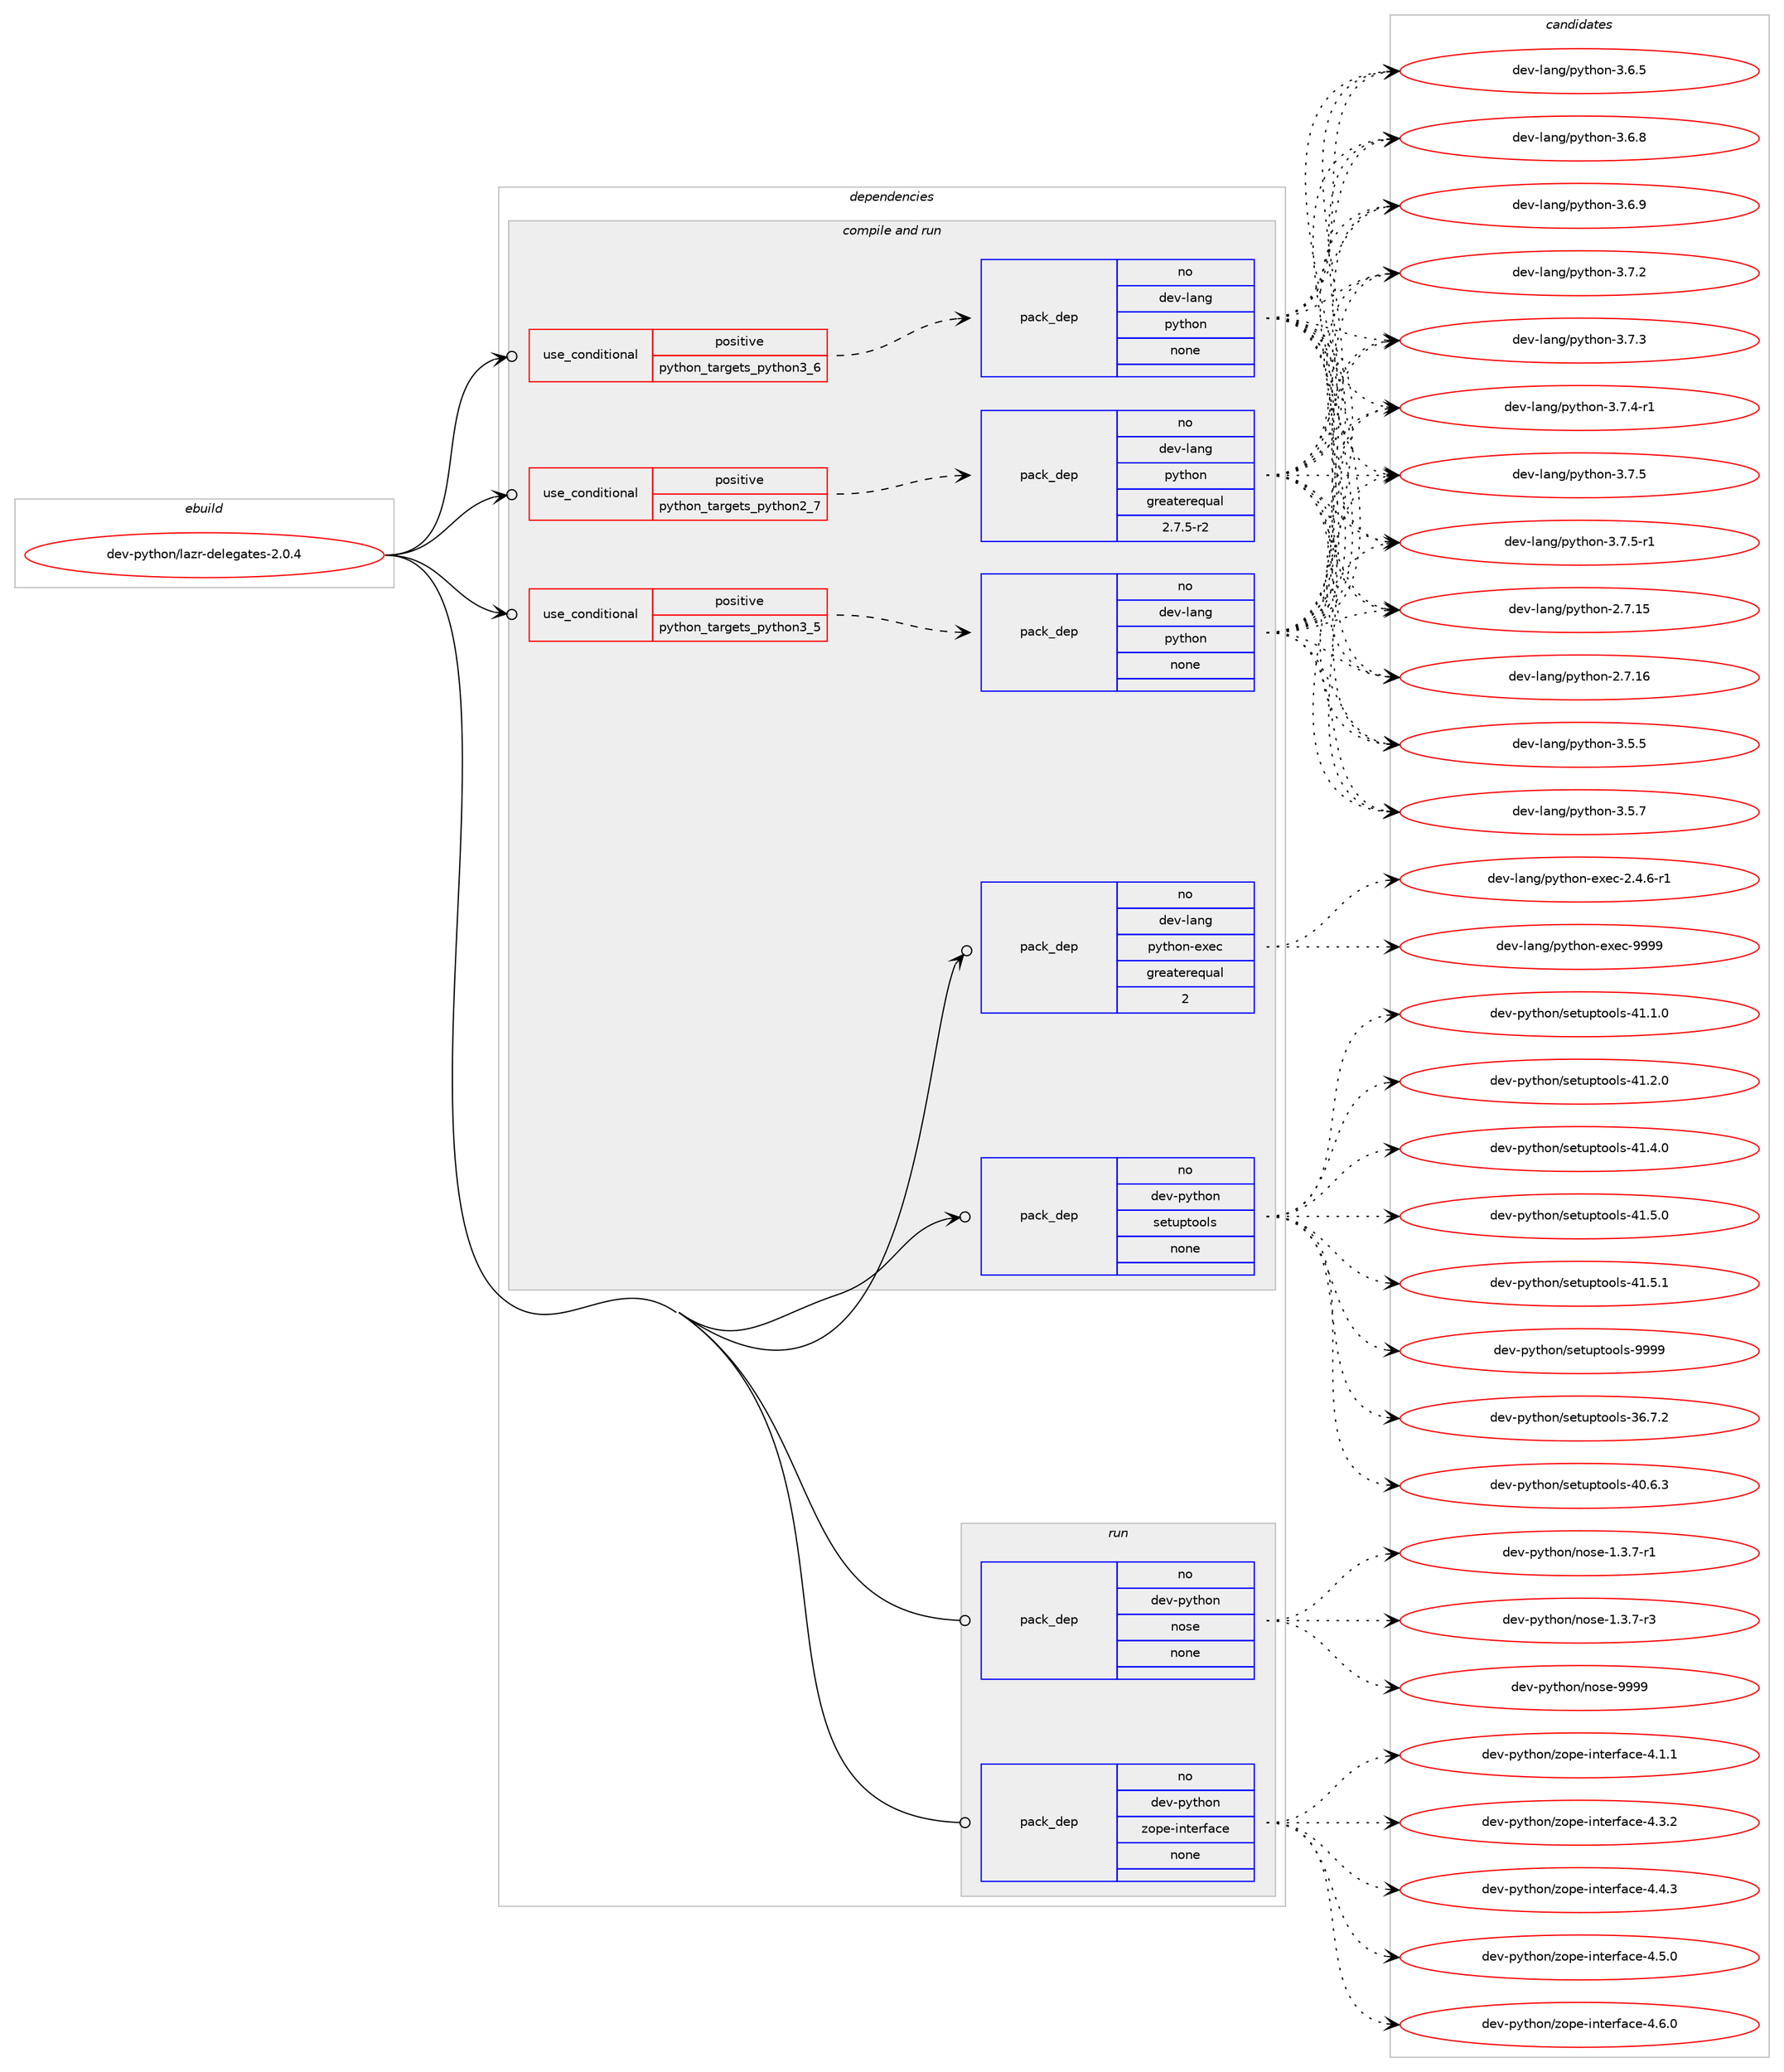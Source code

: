 digraph prolog {

# *************
# Graph options
# *************

newrank=true;
concentrate=true;
compound=true;
graph [rankdir=LR,fontname=Helvetica,fontsize=10,ranksep=1.5];#, ranksep=2.5, nodesep=0.2];
edge  [arrowhead=vee];
node  [fontname=Helvetica,fontsize=10];

# **********
# The ebuild
# **********

subgraph cluster_leftcol {
color=gray;
rank=same;
label=<<i>ebuild</i>>;
id [label="dev-python/lazr-delegates-2.0.4", color=red, width=4, href="../dev-python/lazr-delegates-2.0.4.svg"];
}

# ****************
# The dependencies
# ****************

subgraph cluster_midcol {
color=gray;
label=<<i>dependencies</i>>;
subgraph cluster_compile {
fillcolor="#eeeeee";
style=filled;
label=<<i>compile</i>>;
}
subgraph cluster_compileandrun {
fillcolor="#eeeeee";
style=filled;
label=<<i>compile and run</i>>;
subgraph cond141855 {
dependency612610 [label=<<TABLE BORDER="0" CELLBORDER="1" CELLSPACING="0" CELLPADDING="4"><TR><TD ROWSPAN="3" CELLPADDING="10">use_conditional</TD></TR><TR><TD>positive</TD></TR><TR><TD>python_targets_python2_7</TD></TR></TABLE>>, shape=none, color=red];
subgraph pack458951 {
dependency612611 [label=<<TABLE BORDER="0" CELLBORDER="1" CELLSPACING="0" CELLPADDING="4" WIDTH="220"><TR><TD ROWSPAN="6" CELLPADDING="30">pack_dep</TD></TR><TR><TD WIDTH="110">no</TD></TR><TR><TD>dev-lang</TD></TR><TR><TD>python</TD></TR><TR><TD>greaterequal</TD></TR><TR><TD>2.7.5-r2</TD></TR></TABLE>>, shape=none, color=blue];
}
dependency612610:e -> dependency612611:w [weight=20,style="dashed",arrowhead="vee"];
}
id:e -> dependency612610:w [weight=20,style="solid",arrowhead="odotvee"];
subgraph cond141856 {
dependency612612 [label=<<TABLE BORDER="0" CELLBORDER="1" CELLSPACING="0" CELLPADDING="4"><TR><TD ROWSPAN="3" CELLPADDING="10">use_conditional</TD></TR><TR><TD>positive</TD></TR><TR><TD>python_targets_python3_5</TD></TR></TABLE>>, shape=none, color=red];
subgraph pack458952 {
dependency612613 [label=<<TABLE BORDER="0" CELLBORDER="1" CELLSPACING="0" CELLPADDING="4" WIDTH="220"><TR><TD ROWSPAN="6" CELLPADDING="30">pack_dep</TD></TR><TR><TD WIDTH="110">no</TD></TR><TR><TD>dev-lang</TD></TR><TR><TD>python</TD></TR><TR><TD>none</TD></TR><TR><TD></TD></TR></TABLE>>, shape=none, color=blue];
}
dependency612612:e -> dependency612613:w [weight=20,style="dashed",arrowhead="vee"];
}
id:e -> dependency612612:w [weight=20,style="solid",arrowhead="odotvee"];
subgraph cond141857 {
dependency612614 [label=<<TABLE BORDER="0" CELLBORDER="1" CELLSPACING="0" CELLPADDING="4"><TR><TD ROWSPAN="3" CELLPADDING="10">use_conditional</TD></TR><TR><TD>positive</TD></TR><TR><TD>python_targets_python3_6</TD></TR></TABLE>>, shape=none, color=red];
subgraph pack458953 {
dependency612615 [label=<<TABLE BORDER="0" CELLBORDER="1" CELLSPACING="0" CELLPADDING="4" WIDTH="220"><TR><TD ROWSPAN="6" CELLPADDING="30">pack_dep</TD></TR><TR><TD WIDTH="110">no</TD></TR><TR><TD>dev-lang</TD></TR><TR><TD>python</TD></TR><TR><TD>none</TD></TR><TR><TD></TD></TR></TABLE>>, shape=none, color=blue];
}
dependency612614:e -> dependency612615:w [weight=20,style="dashed",arrowhead="vee"];
}
id:e -> dependency612614:w [weight=20,style="solid",arrowhead="odotvee"];
subgraph pack458954 {
dependency612616 [label=<<TABLE BORDER="0" CELLBORDER="1" CELLSPACING="0" CELLPADDING="4" WIDTH="220"><TR><TD ROWSPAN="6" CELLPADDING="30">pack_dep</TD></TR><TR><TD WIDTH="110">no</TD></TR><TR><TD>dev-lang</TD></TR><TR><TD>python-exec</TD></TR><TR><TD>greaterequal</TD></TR><TR><TD>2</TD></TR></TABLE>>, shape=none, color=blue];
}
id:e -> dependency612616:w [weight=20,style="solid",arrowhead="odotvee"];
subgraph pack458955 {
dependency612617 [label=<<TABLE BORDER="0" CELLBORDER="1" CELLSPACING="0" CELLPADDING="4" WIDTH="220"><TR><TD ROWSPAN="6" CELLPADDING="30">pack_dep</TD></TR><TR><TD WIDTH="110">no</TD></TR><TR><TD>dev-python</TD></TR><TR><TD>setuptools</TD></TR><TR><TD>none</TD></TR><TR><TD></TD></TR></TABLE>>, shape=none, color=blue];
}
id:e -> dependency612617:w [weight=20,style="solid",arrowhead="odotvee"];
}
subgraph cluster_run {
fillcolor="#eeeeee";
style=filled;
label=<<i>run</i>>;
subgraph pack458956 {
dependency612618 [label=<<TABLE BORDER="0" CELLBORDER="1" CELLSPACING="0" CELLPADDING="4" WIDTH="220"><TR><TD ROWSPAN="6" CELLPADDING="30">pack_dep</TD></TR><TR><TD WIDTH="110">no</TD></TR><TR><TD>dev-python</TD></TR><TR><TD>nose</TD></TR><TR><TD>none</TD></TR><TR><TD></TD></TR></TABLE>>, shape=none, color=blue];
}
id:e -> dependency612618:w [weight=20,style="solid",arrowhead="odot"];
subgraph pack458957 {
dependency612619 [label=<<TABLE BORDER="0" CELLBORDER="1" CELLSPACING="0" CELLPADDING="4" WIDTH="220"><TR><TD ROWSPAN="6" CELLPADDING="30">pack_dep</TD></TR><TR><TD WIDTH="110">no</TD></TR><TR><TD>dev-python</TD></TR><TR><TD>zope-interface</TD></TR><TR><TD>none</TD></TR><TR><TD></TD></TR></TABLE>>, shape=none, color=blue];
}
id:e -> dependency612619:w [weight=20,style="solid",arrowhead="odot"];
}
}

# **************
# The candidates
# **************

subgraph cluster_choices {
rank=same;
color=gray;
label=<<i>candidates</i>>;

subgraph choice458951 {
color=black;
nodesep=1;
choice10010111845108971101034711212111610411111045504655464953 [label="dev-lang/python-2.7.15", color=red, width=4,href="../dev-lang/python-2.7.15.svg"];
choice10010111845108971101034711212111610411111045504655464954 [label="dev-lang/python-2.7.16", color=red, width=4,href="../dev-lang/python-2.7.16.svg"];
choice100101118451089711010347112121116104111110455146534653 [label="dev-lang/python-3.5.5", color=red, width=4,href="../dev-lang/python-3.5.5.svg"];
choice100101118451089711010347112121116104111110455146534655 [label="dev-lang/python-3.5.7", color=red, width=4,href="../dev-lang/python-3.5.7.svg"];
choice100101118451089711010347112121116104111110455146544653 [label="dev-lang/python-3.6.5", color=red, width=4,href="../dev-lang/python-3.6.5.svg"];
choice100101118451089711010347112121116104111110455146544656 [label="dev-lang/python-3.6.8", color=red, width=4,href="../dev-lang/python-3.6.8.svg"];
choice100101118451089711010347112121116104111110455146544657 [label="dev-lang/python-3.6.9", color=red, width=4,href="../dev-lang/python-3.6.9.svg"];
choice100101118451089711010347112121116104111110455146554650 [label="dev-lang/python-3.7.2", color=red, width=4,href="../dev-lang/python-3.7.2.svg"];
choice100101118451089711010347112121116104111110455146554651 [label="dev-lang/python-3.7.3", color=red, width=4,href="../dev-lang/python-3.7.3.svg"];
choice1001011184510897110103471121211161041111104551465546524511449 [label="dev-lang/python-3.7.4-r1", color=red, width=4,href="../dev-lang/python-3.7.4-r1.svg"];
choice100101118451089711010347112121116104111110455146554653 [label="dev-lang/python-3.7.5", color=red, width=4,href="../dev-lang/python-3.7.5.svg"];
choice1001011184510897110103471121211161041111104551465546534511449 [label="dev-lang/python-3.7.5-r1", color=red, width=4,href="../dev-lang/python-3.7.5-r1.svg"];
dependency612611:e -> choice10010111845108971101034711212111610411111045504655464953:w [style=dotted,weight="100"];
dependency612611:e -> choice10010111845108971101034711212111610411111045504655464954:w [style=dotted,weight="100"];
dependency612611:e -> choice100101118451089711010347112121116104111110455146534653:w [style=dotted,weight="100"];
dependency612611:e -> choice100101118451089711010347112121116104111110455146534655:w [style=dotted,weight="100"];
dependency612611:e -> choice100101118451089711010347112121116104111110455146544653:w [style=dotted,weight="100"];
dependency612611:e -> choice100101118451089711010347112121116104111110455146544656:w [style=dotted,weight="100"];
dependency612611:e -> choice100101118451089711010347112121116104111110455146544657:w [style=dotted,weight="100"];
dependency612611:e -> choice100101118451089711010347112121116104111110455146554650:w [style=dotted,weight="100"];
dependency612611:e -> choice100101118451089711010347112121116104111110455146554651:w [style=dotted,weight="100"];
dependency612611:e -> choice1001011184510897110103471121211161041111104551465546524511449:w [style=dotted,weight="100"];
dependency612611:e -> choice100101118451089711010347112121116104111110455146554653:w [style=dotted,weight="100"];
dependency612611:e -> choice1001011184510897110103471121211161041111104551465546534511449:w [style=dotted,weight="100"];
}
subgraph choice458952 {
color=black;
nodesep=1;
choice10010111845108971101034711212111610411111045504655464953 [label="dev-lang/python-2.7.15", color=red, width=4,href="../dev-lang/python-2.7.15.svg"];
choice10010111845108971101034711212111610411111045504655464954 [label="dev-lang/python-2.7.16", color=red, width=4,href="../dev-lang/python-2.7.16.svg"];
choice100101118451089711010347112121116104111110455146534653 [label="dev-lang/python-3.5.5", color=red, width=4,href="../dev-lang/python-3.5.5.svg"];
choice100101118451089711010347112121116104111110455146534655 [label="dev-lang/python-3.5.7", color=red, width=4,href="../dev-lang/python-3.5.7.svg"];
choice100101118451089711010347112121116104111110455146544653 [label="dev-lang/python-3.6.5", color=red, width=4,href="../dev-lang/python-3.6.5.svg"];
choice100101118451089711010347112121116104111110455146544656 [label="dev-lang/python-3.6.8", color=red, width=4,href="../dev-lang/python-3.6.8.svg"];
choice100101118451089711010347112121116104111110455146544657 [label="dev-lang/python-3.6.9", color=red, width=4,href="../dev-lang/python-3.6.9.svg"];
choice100101118451089711010347112121116104111110455146554650 [label="dev-lang/python-3.7.2", color=red, width=4,href="../dev-lang/python-3.7.2.svg"];
choice100101118451089711010347112121116104111110455146554651 [label="dev-lang/python-3.7.3", color=red, width=4,href="../dev-lang/python-3.7.3.svg"];
choice1001011184510897110103471121211161041111104551465546524511449 [label="dev-lang/python-3.7.4-r1", color=red, width=4,href="../dev-lang/python-3.7.4-r1.svg"];
choice100101118451089711010347112121116104111110455146554653 [label="dev-lang/python-3.7.5", color=red, width=4,href="../dev-lang/python-3.7.5.svg"];
choice1001011184510897110103471121211161041111104551465546534511449 [label="dev-lang/python-3.7.5-r1", color=red, width=4,href="../dev-lang/python-3.7.5-r1.svg"];
dependency612613:e -> choice10010111845108971101034711212111610411111045504655464953:w [style=dotted,weight="100"];
dependency612613:e -> choice10010111845108971101034711212111610411111045504655464954:w [style=dotted,weight="100"];
dependency612613:e -> choice100101118451089711010347112121116104111110455146534653:w [style=dotted,weight="100"];
dependency612613:e -> choice100101118451089711010347112121116104111110455146534655:w [style=dotted,weight="100"];
dependency612613:e -> choice100101118451089711010347112121116104111110455146544653:w [style=dotted,weight="100"];
dependency612613:e -> choice100101118451089711010347112121116104111110455146544656:w [style=dotted,weight="100"];
dependency612613:e -> choice100101118451089711010347112121116104111110455146544657:w [style=dotted,weight="100"];
dependency612613:e -> choice100101118451089711010347112121116104111110455146554650:w [style=dotted,weight="100"];
dependency612613:e -> choice100101118451089711010347112121116104111110455146554651:w [style=dotted,weight="100"];
dependency612613:e -> choice1001011184510897110103471121211161041111104551465546524511449:w [style=dotted,weight="100"];
dependency612613:e -> choice100101118451089711010347112121116104111110455146554653:w [style=dotted,weight="100"];
dependency612613:e -> choice1001011184510897110103471121211161041111104551465546534511449:w [style=dotted,weight="100"];
}
subgraph choice458953 {
color=black;
nodesep=1;
choice10010111845108971101034711212111610411111045504655464953 [label="dev-lang/python-2.7.15", color=red, width=4,href="../dev-lang/python-2.7.15.svg"];
choice10010111845108971101034711212111610411111045504655464954 [label="dev-lang/python-2.7.16", color=red, width=4,href="../dev-lang/python-2.7.16.svg"];
choice100101118451089711010347112121116104111110455146534653 [label="dev-lang/python-3.5.5", color=red, width=4,href="../dev-lang/python-3.5.5.svg"];
choice100101118451089711010347112121116104111110455146534655 [label="dev-lang/python-3.5.7", color=red, width=4,href="../dev-lang/python-3.5.7.svg"];
choice100101118451089711010347112121116104111110455146544653 [label="dev-lang/python-3.6.5", color=red, width=4,href="../dev-lang/python-3.6.5.svg"];
choice100101118451089711010347112121116104111110455146544656 [label="dev-lang/python-3.6.8", color=red, width=4,href="../dev-lang/python-3.6.8.svg"];
choice100101118451089711010347112121116104111110455146544657 [label="dev-lang/python-3.6.9", color=red, width=4,href="../dev-lang/python-3.6.9.svg"];
choice100101118451089711010347112121116104111110455146554650 [label="dev-lang/python-3.7.2", color=red, width=4,href="../dev-lang/python-3.7.2.svg"];
choice100101118451089711010347112121116104111110455146554651 [label="dev-lang/python-3.7.3", color=red, width=4,href="../dev-lang/python-3.7.3.svg"];
choice1001011184510897110103471121211161041111104551465546524511449 [label="dev-lang/python-3.7.4-r1", color=red, width=4,href="../dev-lang/python-3.7.4-r1.svg"];
choice100101118451089711010347112121116104111110455146554653 [label="dev-lang/python-3.7.5", color=red, width=4,href="../dev-lang/python-3.7.5.svg"];
choice1001011184510897110103471121211161041111104551465546534511449 [label="dev-lang/python-3.7.5-r1", color=red, width=4,href="../dev-lang/python-3.7.5-r1.svg"];
dependency612615:e -> choice10010111845108971101034711212111610411111045504655464953:w [style=dotted,weight="100"];
dependency612615:e -> choice10010111845108971101034711212111610411111045504655464954:w [style=dotted,weight="100"];
dependency612615:e -> choice100101118451089711010347112121116104111110455146534653:w [style=dotted,weight="100"];
dependency612615:e -> choice100101118451089711010347112121116104111110455146534655:w [style=dotted,weight="100"];
dependency612615:e -> choice100101118451089711010347112121116104111110455146544653:w [style=dotted,weight="100"];
dependency612615:e -> choice100101118451089711010347112121116104111110455146544656:w [style=dotted,weight="100"];
dependency612615:e -> choice100101118451089711010347112121116104111110455146544657:w [style=dotted,weight="100"];
dependency612615:e -> choice100101118451089711010347112121116104111110455146554650:w [style=dotted,weight="100"];
dependency612615:e -> choice100101118451089711010347112121116104111110455146554651:w [style=dotted,weight="100"];
dependency612615:e -> choice1001011184510897110103471121211161041111104551465546524511449:w [style=dotted,weight="100"];
dependency612615:e -> choice100101118451089711010347112121116104111110455146554653:w [style=dotted,weight="100"];
dependency612615:e -> choice1001011184510897110103471121211161041111104551465546534511449:w [style=dotted,weight="100"];
}
subgraph choice458954 {
color=black;
nodesep=1;
choice10010111845108971101034711212111610411111045101120101994550465246544511449 [label="dev-lang/python-exec-2.4.6-r1", color=red, width=4,href="../dev-lang/python-exec-2.4.6-r1.svg"];
choice10010111845108971101034711212111610411111045101120101994557575757 [label="dev-lang/python-exec-9999", color=red, width=4,href="../dev-lang/python-exec-9999.svg"];
dependency612616:e -> choice10010111845108971101034711212111610411111045101120101994550465246544511449:w [style=dotted,weight="100"];
dependency612616:e -> choice10010111845108971101034711212111610411111045101120101994557575757:w [style=dotted,weight="100"];
}
subgraph choice458955 {
color=black;
nodesep=1;
choice100101118451121211161041111104711510111611711211611111110811545515446554650 [label="dev-python/setuptools-36.7.2", color=red, width=4,href="../dev-python/setuptools-36.7.2.svg"];
choice100101118451121211161041111104711510111611711211611111110811545524846544651 [label="dev-python/setuptools-40.6.3", color=red, width=4,href="../dev-python/setuptools-40.6.3.svg"];
choice100101118451121211161041111104711510111611711211611111110811545524946494648 [label="dev-python/setuptools-41.1.0", color=red, width=4,href="../dev-python/setuptools-41.1.0.svg"];
choice100101118451121211161041111104711510111611711211611111110811545524946504648 [label="dev-python/setuptools-41.2.0", color=red, width=4,href="../dev-python/setuptools-41.2.0.svg"];
choice100101118451121211161041111104711510111611711211611111110811545524946524648 [label="dev-python/setuptools-41.4.0", color=red, width=4,href="../dev-python/setuptools-41.4.0.svg"];
choice100101118451121211161041111104711510111611711211611111110811545524946534648 [label="dev-python/setuptools-41.5.0", color=red, width=4,href="../dev-python/setuptools-41.5.0.svg"];
choice100101118451121211161041111104711510111611711211611111110811545524946534649 [label="dev-python/setuptools-41.5.1", color=red, width=4,href="../dev-python/setuptools-41.5.1.svg"];
choice10010111845112121116104111110471151011161171121161111111081154557575757 [label="dev-python/setuptools-9999", color=red, width=4,href="../dev-python/setuptools-9999.svg"];
dependency612617:e -> choice100101118451121211161041111104711510111611711211611111110811545515446554650:w [style=dotted,weight="100"];
dependency612617:e -> choice100101118451121211161041111104711510111611711211611111110811545524846544651:w [style=dotted,weight="100"];
dependency612617:e -> choice100101118451121211161041111104711510111611711211611111110811545524946494648:w [style=dotted,weight="100"];
dependency612617:e -> choice100101118451121211161041111104711510111611711211611111110811545524946504648:w [style=dotted,weight="100"];
dependency612617:e -> choice100101118451121211161041111104711510111611711211611111110811545524946524648:w [style=dotted,weight="100"];
dependency612617:e -> choice100101118451121211161041111104711510111611711211611111110811545524946534648:w [style=dotted,weight="100"];
dependency612617:e -> choice100101118451121211161041111104711510111611711211611111110811545524946534649:w [style=dotted,weight="100"];
dependency612617:e -> choice10010111845112121116104111110471151011161171121161111111081154557575757:w [style=dotted,weight="100"];
}
subgraph choice458956 {
color=black;
nodesep=1;
choice10010111845112121116104111110471101111151014549465146554511449 [label="dev-python/nose-1.3.7-r1", color=red, width=4,href="../dev-python/nose-1.3.7-r1.svg"];
choice10010111845112121116104111110471101111151014549465146554511451 [label="dev-python/nose-1.3.7-r3", color=red, width=4,href="../dev-python/nose-1.3.7-r3.svg"];
choice10010111845112121116104111110471101111151014557575757 [label="dev-python/nose-9999", color=red, width=4,href="../dev-python/nose-9999.svg"];
dependency612618:e -> choice10010111845112121116104111110471101111151014549465146554511449:w [style=dotted,weight="100"];
dependency612618:e -> choice10010111845112121116104111110471101111151014549465146554511451:w [style=dotted,weight="100"];
dependency612618:e -> choice10010111845112121116104111110471101111151014557575757:w [style=dotted,weight="100"];
}
subgraph choice458957 {
color=black;
nodesep=1;
choice1001011184511212111610411111047122111112101451051101161011141029799101455246494649 [label="dev-python/zope-interface-4.1.1", color=red, width=4,href="../dev-python/zope-interface-4.1.1.svg"];
choice1001011184511212111610411111047122111112101451051101161011141029799101455246514650 [label="dev-python/zope-interface-4.3.2", color=red, width=4,href="../dev-python/zope-interface-4.3.2.svg"];
choice1001011184511212111610411111047122111112101451051101161011141029799101455246524651 [label="dev-python/zope-interface-4.4.3", color=red, width=4,href="../dev-python/zope-interface-4.4.3.svg"];
choice1001011184511212111610411111047122111112101451051101161011141029799101455246534648 [label="dev-python/zope-interface-4.5.0", color=red, width=4,href="../dev-python/zope-interface-4.5.0.svg"];
choice1001011184511212111610411111047122111112101451051101161011141029799101455246544648 [label="dev-python/zope-interface-4.6.0", color=red, width=4,href="../dev-python/zope-interface-4.6.0.svg"];
dependency612619:e -> choice1001011184511212111610411111047122111112101451051101161011141029799101455246494649:w [style=dotted,weight="100"];
dependency612619:e -> choice1001011184511212111610411111047122111112101451051101161011141029799101455246514650:w [style=dotted,weight="100"];
dependency612619:e -> choice1001011184511212111610411111047122111112101451051101161011141029799101455246524651:w [style=dotted,weight="100"];
dependency612619:e -> choice1001011184511212111610411111047122111112101451051101161011141029799101455246534648:w [style=dotted,weight="100"];
dependency612619:e -> choice1001011184511212111610411111047122111112101451051101161011141029799101455246544648:w [style=dotted,weight="100"];
}
}

}

